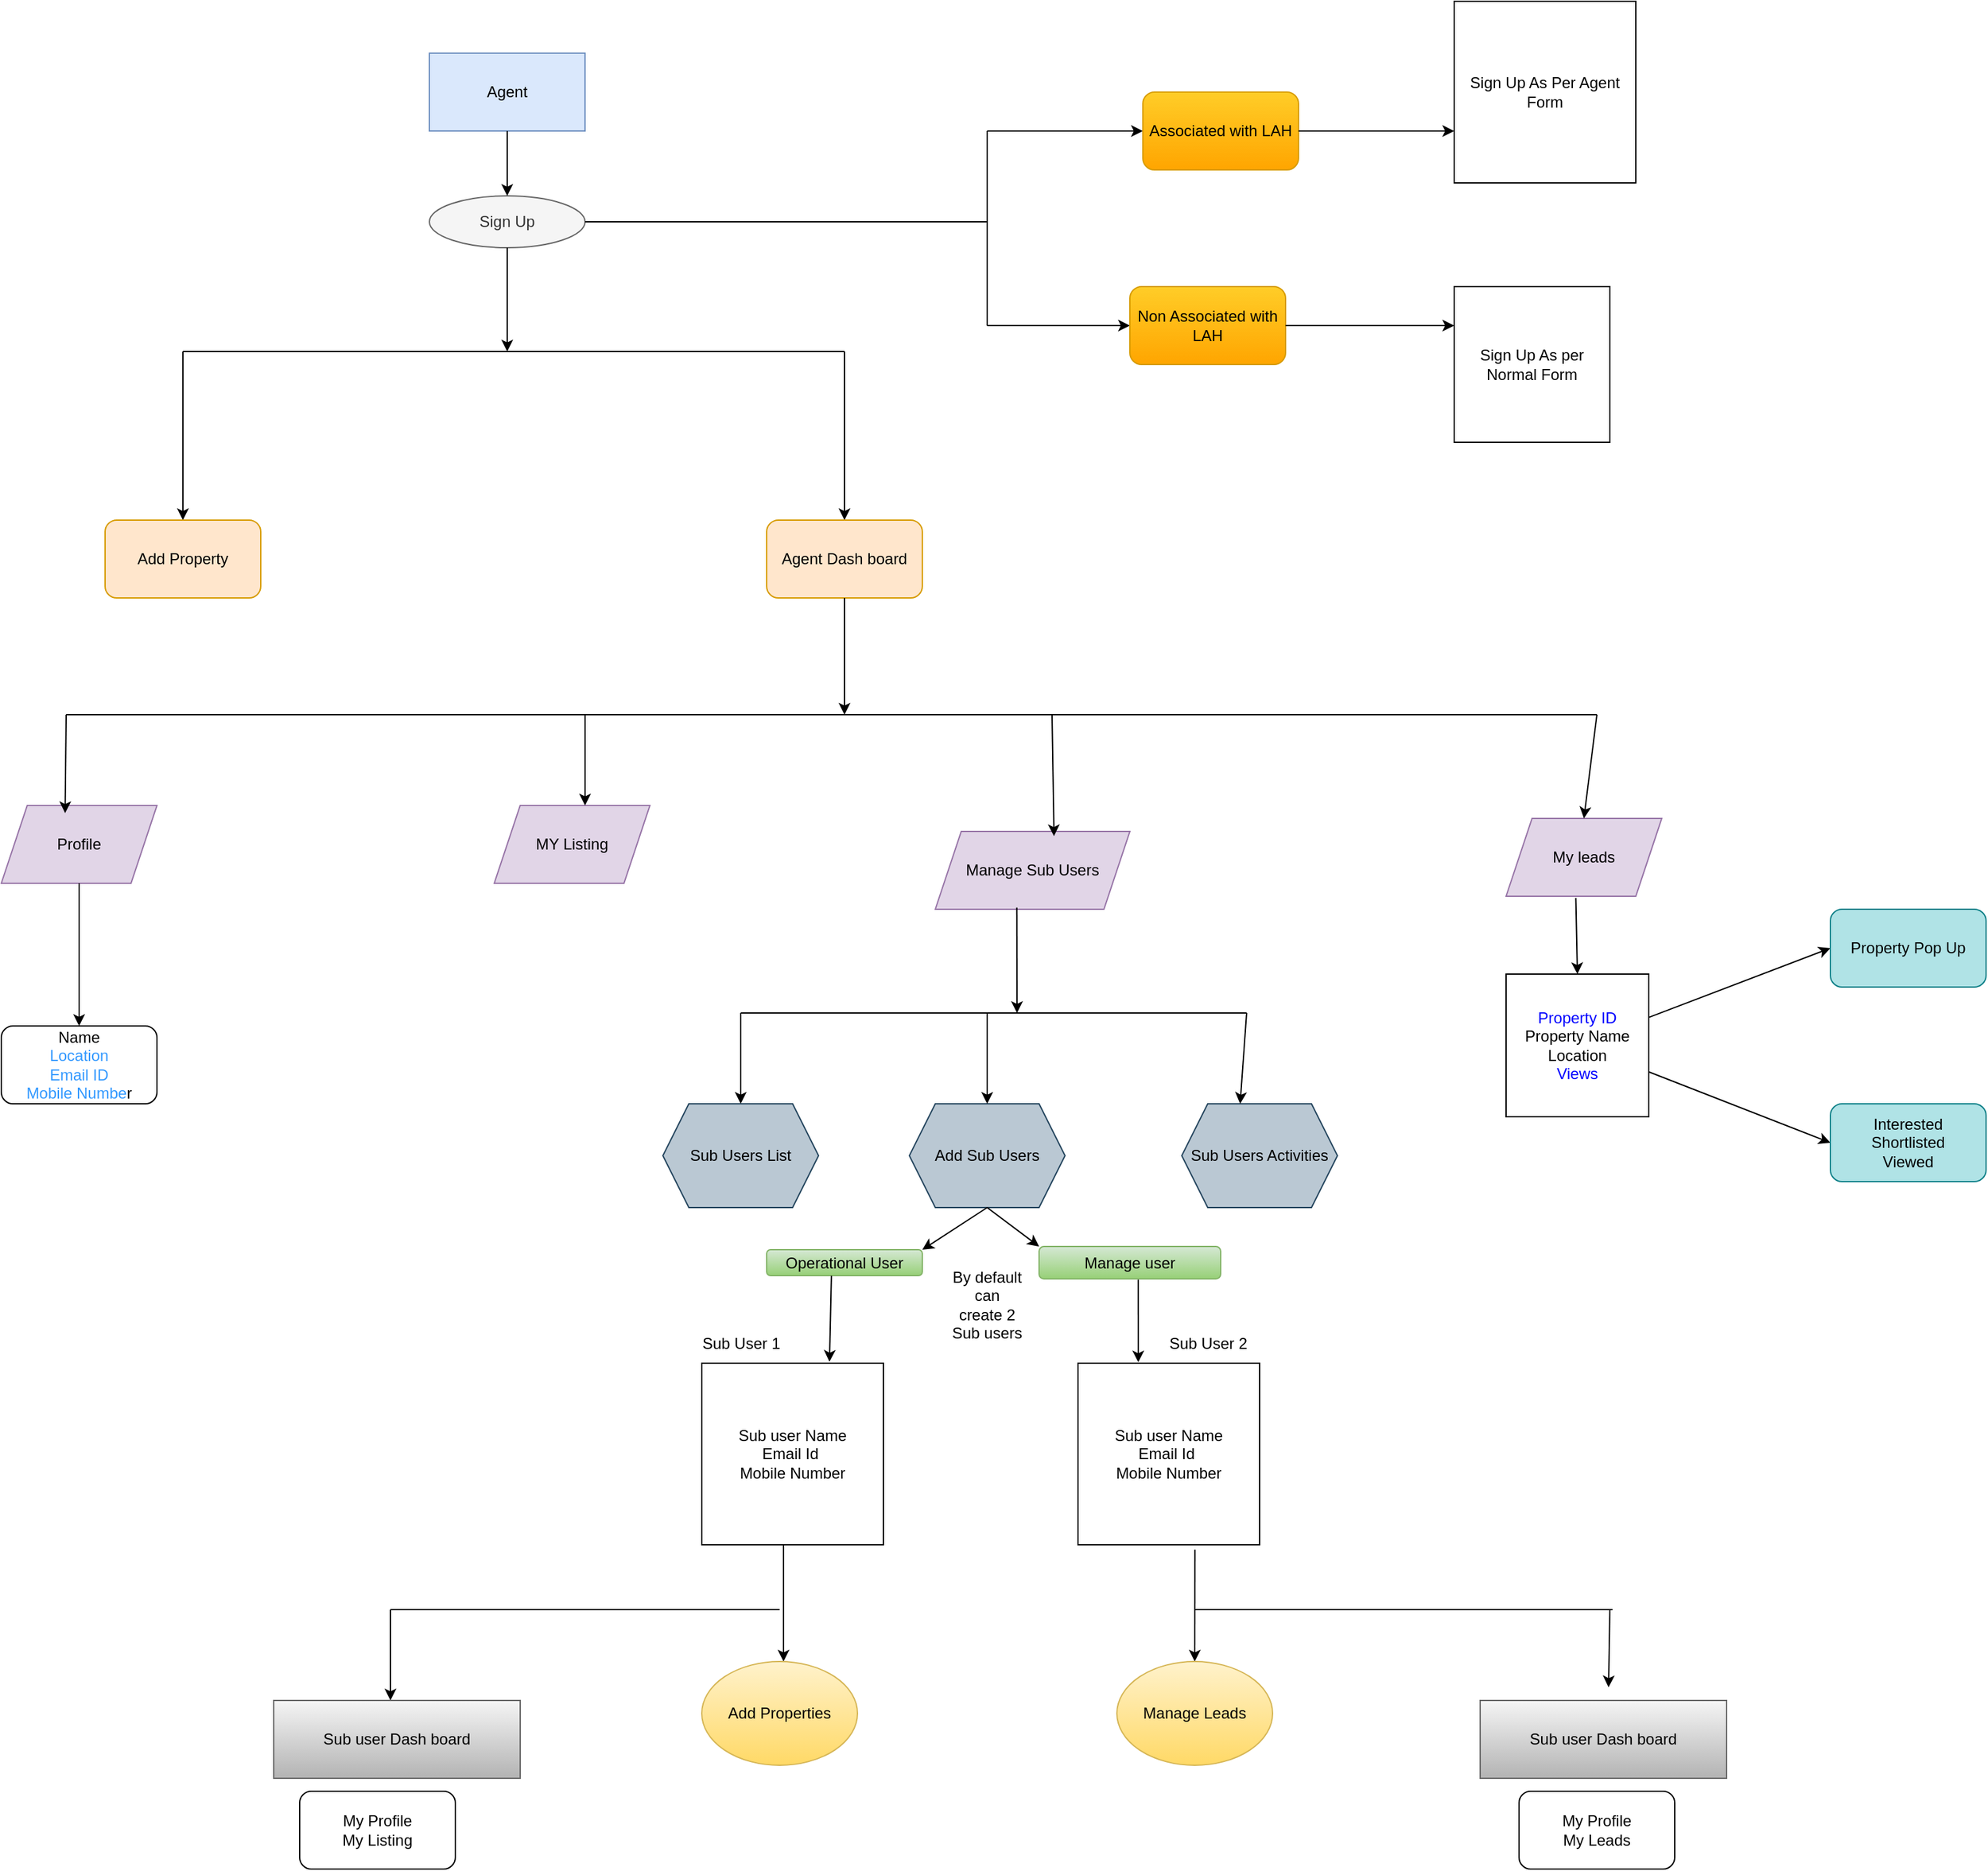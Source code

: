<mxfile version="22.1.2" type="github">
  <diagram name="Page-1" id="WqUCA5Bx61C6o2IBVrmp">
    <mxGraphModel dx="2269" dy="1326" grid="1" gridSize="10" guides="1" tooltips="1" connect="1" arrows="1" fold="1" page="1" pageScale="1" pageWidth="850" pageHeight="1100" math="0" shadow="0">
      <root>
        <mxCell id="0" />
        <mxCell id="1" parent="0" />
        <mxCell id="Q25Uf2xQDVOAYJ2hmvZL-1" value="Agent" style="rounded=0;whiteSpace=wrap;html=1;fillColor=#dae8fc;strokeColor=#6c8ebf;" vertex="1" parent="1">
          <mxGeometry x="350" y="180" width="120" height="60" as="geometry" />
        </mxCell>
        <mxCell id="Q25Uf2xQDVOAYJ2hmvZL-3" value="" style="endArrow=none;html=1;rounded=0;" edge="1" parent="1">
          <mxGeometry width="50" height="50" relative="1" as="geometry">
            <mxPoint x="670" y="410" as="sourcePoint" />
            <mxPoint x="410" y="410" as="targetPoint" />
          </mxGeometry>
        </mxCell>
        <mxCell id="Q25Uf2xQDVOAYJ2hmvZL-4" value="" style="endArrow=none;html=1;rounded=0;" edge="1" parent="1">
          <mxGeometry width="50" height="50" relative="1" as="geometry">
            <mxPoint x="160" y="410" as="sourcePoint" />
            <mxPoint x="410" y="410" as="targetPoint" />
          </mxGeometry>
        </mxCell>
        <mxCell id="Q25Uf2xQDVOAYJ2hmvZL-7" value="" style="endArrow=classic;html=1;rounded=0;" edge="1" parent="1">
          <mxGeometry width="50" height="50" relative="1" as="geometry">
            <mxPoint x="160" y="410" as="sourcePoint" />
            <mxPoint x="160" y="540" as="targetPoint" />
          </mxGeometry>
        </mxCell>
        <mxCell id="Q25Uf2xQDVOAYJ2hmvZL-8" value="" style="endArrow=classic;html=1;rounded=0;" edge="1" parent="1">
          <mxGeometry width="50" height="50" relative="1" as="geometry">
            <mxPoint x="670" y="410" as="sourcePoint" />
            <mxPoint x="670" y="540" as="targetPoint" />
          </mxGeometry>
        </mxCell>
        <mxCell id="Q25Uf2xQDVOAYJ2hmvZL-9" value="Add Property" style="rounded=1;whiteSpace=wrap;html=1;fillColor=#ffe6cc;strokeColor=#d79b00;" vertex="1" parent="1">
          <mxGeometry x="100" y="540" width="120" height="60" as="geometry" />
        </mxCell>
        <mxCell id="Q25Uf2xQDVOAYJ2hmvZL-11" value="Sign Up" style="ellipse;whiteSpace=wrap;html=1;fillColor=#f5f5f5;fontColor=#333333;strokeColor=#666666;" vertex="1" parent="1">
          <mxGeometry x="350" y="290" width="120" height="40" as="geometry" />
        </mxCell>
        <mxCell id="Q25Uf2xQDVOAYJ2hmvZL-12" value="" style="endArrow=classic;html=1;rounded=0;exitX=0.5;exitY=1;exitDx=0;exitDy=0;entryX=0.5;entryY=0;entryDx=0;entryDy=0;" edge="1" parent="1" source="Q25Uf2xQDVOAYJ2hmvZL-1" target="Q25Uf2xQDVOAYJ2hmvZL-11">
          <mxGeometry width="50" height="50" relative="1" as="geometry">
            <mxPoint x="380" y="520" as="sourcePoint" />
            <mxPoint x="430" y="470" as="targetPoint" />
          </mxGeometry>
        </mxCell>
        <mxCell id="Q25Uf2xQDVOAYJ2hmvZL-13" value="" style="endArrow=classic;html=1;rounded=0;exitX=0.5;exitY=1;exitDx=0;exitDy=0;" edge="1" parent="1" source="Q25Uf2xQDVOAYJ2hmvZL-11">
          <mxGeometry width="50" height="50" relative="1" as="geometry">
            <mxPoint x="380" y="520" as="sourcePoint" />
            <mxPoint x="410" y="410" as="targetPoint" />
          </mxGeometry>
        </mxCell>
        <mxCell id="Q25Uf2xQDVOAYJ2hmvZL-15" value="Agent Dash board" style="rounded=1;whiteSpace=wrap;html=1;fillColor=#ffe6cc;strokeColor=#d79b00;" vertex="1" parent="1">
          <mxGeometry x="610" y="540" width="120" height="60" as="geometry" />
        </mxCell>
        <mxCell id="Q25Uf2xQDVOAYJ2hmvZL-16" value="" style="endArrow=classic;html=1;rounded=0;exitX=0.5;exitY=1;exitDx=0;exitDy=0;" edge="1" parent="1" source="Q25Uf2xQDVOAYJ2hmvZL-15">
          <mxGeometry width="50" height="50" relative="1" as="geometry">
            <mxPoint x="450" y="600" as="sourcePoint" />
            <mxPoint x="670" y="690" as="targetPoint" />
          </mxGeometry>
        </mxCell>
        <mxCell id="Q25Uf2xQDVOAYJ2hmvZL-17" value="" style="endArrow=none;html=1;rounded=0;" edge="1" parent="1">
          <mxGeometry width="50" height="50" relative="1" as="geometry">
            <mxPoint x="250" y="690" as="sourcePoint" />
            <mxPoint x="670" y="690" as="targetPoint" />
          </mxGeometry>
        </mxCell>
        <mxCell id="Q25Uf2xQDVOAYJ2hmvZL-18" value="" style="endArrow=none;html=1;rounded=0;" edge="1" parent="1">
          <mxGeometry width="50" height="50" relative="1" as="geometry">
            <mxPoint x="670" y="690" as="sourcePoint" />
            <mxPoint x="1150" y="690" as="targetPoint" />
          </mxGeometry>
        </mxCell>
        <mxCell id="Q25Uf2xQDVOAYJ2hmvZL-19" value="Profile" style="shape=parallelogram;perimeter=parallelogramPerimeter;whiteSpace=wrap;html=1;fixedSize=1;fillColor=#e1d5e7;strokeColor=#9673a6;" vertex="1" parent="1">
          <mxGeometry x="20" y="760" width="120" height="60" as="geometry" />
        </mxCell>
        <mxCell id="Q25Uf2xQDVOAYJ2hmvZL-20" value="MY Listing" style="shape=parallelogram;perimeter=parallelogramPerimeter;whiteSpace=wrap;html=1;fixedSize=1;fillColor=#e1d5e7;strokeColor=#9673a6;" vertex="1" parent="1">
          <mxGeometry x="400" y="760" width="120" height="60" as="geometry" />
        </mxCell>
        <mxCell id="Q25Uf2xQDVOAYJ2hmvZL-23" value="Manage Sub Users" style="shape=parallelogram;perimeter=parallelogramPerimeter;whiteSpace=wrap;html=1;fixedSize=1;fillColor=#e1d5e7;strokeColor=#9673a6;" vertex="1" parent="1">
          <mxGeometry x="740" y="780" width="150" height="60" as="geometry" />
        </mxCell>
        <mxCell id="Q25Uf2xQDVOAYJ2hmvZL-24" value="My leads" style="shape=parallelogram;perimeter=parallelogramPerimeter;whiteSpace=wrap;html=1;fixedSize=1;fillColor=#e1d5e7;strokeColor=#9673a6;" vertex="1" parent="1">
          <mxGeometry x="1180" y="770" width="120" height="60" as="geometry" />
        </mxCell>
        <mxCell id="Q25Uf2xQDVOAYJ2hmvZL-25" value="" style="endArrow=classic;html=1;rounded=0;exitX=0.419;exitY=0.98;exitDx=0;exitDy=0;exitPerimeter=0;" edge="1" parent="1" source="Q25Uf2xQDVOAYJ2hmvZL-23">
          <mxGeometry width="50" height="50" relative="1" as="geometry">
            <mxPoint x="560" y="900" as="sourcePoint" />
            <mxPoint x="803" y="920" as="targetPoint" />
          </mxGeometry>
        </mxCell>
        <mxCell id="Q25Uf2xQDVOAYJ2hmvZL-26" value="" style="endArrow=none;html=1;rounded=0;" edge="1" parent="1">
          <mxGeometry width="50" height="50" relative="1" as="geometry">
            <mxPoint x="590" y="920" as="sourcePoint" />
            <mxPoint x="790" y="920" as="targetPoint" />
          </mxGeometry>
        </mxCell>
        <mxCell id="Q25Uf2xQDVOAYJ2hmvZL-27" value="" style="endArrow=none;html=1;rounded=0;" edge="1" parent="1">
          <mxGeometry width="50" height="50" relative="1" as="geometry">
            <mxPoint x="980" y="920" as="sourcePoint" />
            <mxPoint x="790" y="920" as="targetPoint" />
          </mxGeometry>
        </mxCell>
        <mxCell id="Q25Uf2xQDVOAYJ2hmvZL-28" value="" style="endArrow=classic;html=1;rounded=0;" edge="1" parent="1">
          <mxGeometry width="50" height="50" relative="1" as="geometry">
            <mxPoint x="590" y="920" as="sourcePoint" />
            <mxPoint x="590" y="990" as="targetPoint" />
          </mxGeometry>
        </mxCell>
        <mxCell id="Q25Uf2xQDVOAYJ2hmvZL-29" value="Sub Users List" style="shape=hexagon;perimeter=hexagonPerimeter2;whiteSpace=wrap;html=1;fixedSize=1;fillColor=#bac8d3;strokeColor=#23445d;" vertex="1" parent="1">
          <mxGeometry x="530" y="990" width="120" height="80" as="geometry" />
        </mxCell>
        <mxCell id="Q25Uf2xQDVOAYJ2hmvZL-30" value="Add Sub Users" style="shape=hexagon;perimeter=hexagonPerimeter2;whiteSpace=wrap;html=1;fixedSize=1;fillColor=#bac8d3;strokeColor=#23445d;" vertex="1" parent="1">
          <mxGeometry x="720" y="990" width="120" height="80" as="geometry" />
        </mxCell>
        <mxCell id="Q25Uf2xQDVOAYJ2hmvZL-32" value="Sub Users Activities" style="shape=hexagon;perimeter=hexagonPerimeter2;whiteSpace=wrap;html=1;fixedSize=1;fillColor=#bac8d3;strokeColor=#23445d;" vertex="1" parent="1">
          <mxGeometry x="930" y="990" width="120" height="80" as="geometry" />
        </mxCell>
        <mxCell id="Q25Uf2xQDVOAYJ2hmvZL-35" value="" style="endArrow=classic;html=1;rounded=0;entryX=0.5;entryY=0;entryDx=0;entryDy=0;" edge="1" parent="1" target="Q25Uf2xQDVOAYJ2hmvZL-30">
          <mxGeometry width="50" height="50" relative="1" as="geometry">
            <mxPoint x="780" y="920" as="sourcePoint" />
            <mxPoint x="830" y="1150" as="targetPoint" />
          </mxGeometry>
        </mxCell>
        <mxCell id="Q25Uf2xQDVOAYJ2hmvZL-37" value="Sub user Name&lt;br&gt;Email Id&amp;nbsp;&lt;br&gt;Mobile Number" style="whiteSpace=wrap;html=1;aspect=fixed;" vertex="1" parent="1">
          <mxGeometry x="560" y="1190" width="140" height="140" as="geometry" />
        </mxCell>
        <mxCell id="Q25Uf2xQDVOAYJ2hmvZL-39" value="" style="endArrow=none;html=1;rounded=0;" edge="1" parent="1">
          <mxGeometry width="50" height="50" relative="1" as="geometry">
            <mxPoint x="1250" y="690" as="sourcePoint" />
            <mxPoint x="1150" y="690" as="targetPoint" />
          </mxGeometry>
        </mxCell>
        <mxCell id="Q25Uf2xQDVOAYJ2hmvZL-40" value="" style="endArrow=none;html=1;rounded=0;" edge="1" parent="1">
          <mxGeometry width="50" height="50" relative="1" as="geometry">
            <mxPoint x="70" y="690" as="sourcePoint" />
            <mxPoint x="250" y="690" as="targetPoint" />
          </mxGeometry>
        </mxCell>
        <mxCell id="Q25Uf2xQDVOAYJ2hmvZL-42" value="" style="endArrow=classic;html=1;rounded=0;entryX=0.41;entryY=0.098;entryDx=0;entryDy=0;entryPerimeter=0;" edge="1" parent="1" target="Q25Uf2xQDVOAYJ2hmvZL-19">
          <mxGeometry width="50" height="50" relative="1" as="geometry">
            <mxPoint x="70" y="690" as="sourcePoint" />
            <mxPoint x="230" y="890" as="targetPoint" />
          </mxGeometry>
        </mxCell>
        <mxCell id="Q25Uf2xQDVOAYJ2hmvZL-43" value="" style="endArrow=classic;html=1;rounded=0;" edge="1" parent="1">
          <mxGeometry width="50" height="50" relative="1" as="geometry">
            <mxPoint x="470" y="690" as="sourcePoint" />
            <mxPoint x="470" y="760" as="targetPoint" />
          </mxGeometry>
        </mxCell>
        <mxCell id="Q25Uf2xQDVOAYJ2hmvZL-44" value="" style="endArrow=classic;html=1;rounded=0;entryX=0.61;entryY=0.061;entryDx=0;entryDy=0;entryPerimeter=0;" edge="1" parent="1" target="Q25Uf2xQDVOAYJ2hmvZL-23">
          <mxGeometry width="50" height="50" relative="1" as="geometry">
            <mxPoint x="830" y="690" as="sourcePoint" />
            <mxPoint x="280" y="890" as="targetPoint" />
          </mxGeometry>
        </mxCell>
        <mxCell id="Q25Uf2xQDVOAYJ2hmvZL-45" value="" style="endArrow=classic;html=1;rounded=0;entryX=0.5;entryY=0;entryDx=0;entryDy=0;" edge="1" parent="1" target="Q25Uf2xQDVOAYJ2hmvZL-24">
          <mxGeometry width="50" height="50" relative="1" as="geometry">
            <mxPoint x="1250" y="690" as="sourcePoint" />
            <mxPoint x="800" y="890" as="targetPoint" />
          </mxGeometry>
        </mxCell>
        <mxCell id="Q25Uf2xQDVOAYJ2hmvZL-46" value="" style="endArrow=classic;html=1;rounded=0;entryX=0.375;entryY=0;entryDx=0;entryDy=0;" edge="1" parent="1" target="Q25Uf2xQDVOAYJ2hmvZL-32">
          <mxGeometry width="50" height="50" relative="1" as="geometry">
            <mxPoint x="980" y="920" as="sourcePoint" />
            <mxPoint x="800" y="960" as="targetPoint" />
          </mxGeometry>
        </mxCell>
        <mxCell id="Q25Uf2xQDVOAYJ2hmvZL-47" value="Sub user Name&lt;br&gt;Email Id&amp;nbsp;&lt;br&gt;Mobile Number" style="whiteSpace=wrap;html=1;aspect=fixed;" vertex="1" parent="1">
          <mxGeometry x="850" y="1190" width="140" height="140" as="geometry" />
        </mxCell>
        <mxCell id="Q25Uf2xQDVOAYJ2hmvZL-50" value="By default can&lt;br style=&quot;border-color: var(--border-color);&quot;&gt;&lt;span style=&quot;&quot;&gt;create 2 Sub users&lt;/span&gt;" style="text;html=1;strokeColor=none;fillColor=none;align=center;verticalAlign=middle;whiteSpace=wrap;rounded=0;" vertex="1" parent="1">
          <mxGeometry x="750" y="1130" width="60" height="30" as="geometry" />
        </mxCell>
        <mxCell id="Q25Uf2xQDVOAYJ2hmvZL-51" value="Sub User 1" style="text;html=1;align=center;verticalAlign=middle;resizable=0;points=[];autosize=1;strokeColor=none;fillColor=none;" vertex="1" parent="1">
          <mxGeometry x="550" y="1160" width="80" height="30" as="geometry" />
        </mxCell>
        <mxCell id="Q25Uf2xQDVOAYJ2hmvZL-52" value="Sub User 2" style="text;html=1;align=center;verticalAlign=middle;resizable=0;points=[];autosize=1;strokeColor=none;fillColor=none;" vertex="1" parent="1">
          <mxGeometry x="910" y="1160" width="80" height="30" as="geometry" />
        </mxCell>
        <mxCell id="Q25Uf2xQDVOAYJ2hmvZL-53" value="" style="endArrow=classic;html=1;rounded=0;exitX=0.45;exitY=0.997;exitDx=0;exitDy=0;exitPerimeter=0;" edge="1" parent="1" source="Q25Uf2xQDVOAYJ2hmvZL-37">
          <mxGeometry width="50" height="50" relative="1" as="geometry">
            <mxPoint x="560" y="1280" as="sourcePoint" />
            <mxPoint x="623" y="1420" as="targetPoint" />
          </mxGeometry>
        </mxCell>
        <mxCell id="Q25Uf2xQDVOAYJ2hmvZL-54" value="" style="endArrow=classic;html=1;rounded=0;exitX=0.644;exitY=1.027;exitDx=0;exitDy=0;exitPerimeter=0;" edge="1" parent="1" source="Q25Uf2xQDVOAYJ2hmvZL-47">
          <mxGeometry width="50" height="50" relative="1" as="geometry">
            <mxPoint x="560" y="1280" as="sourcePoint" />
            <mxPoint x="940" y="1420" as="targetPoint" />
          </mxGeometry>
        </mxCell>
        <mxCell id="Q25Uf2xQDVOAYJ2hmvZL-55" value="Add Properties" style="ellipse;whiteSpace=wrap;html=1;fillColor=#fff2cc;gradientColor=#ffd966;strokeColor=#d6b656;" vertex="1" parent="1">
          <mxGeometry x="560" y="1420" width="120" height="80" as="geometry" />
        </mxCell>
        <mxCell id="Q25Uf2xQDVOAYJ2hmvZL-56" value="Manage Leads" style="ellipse;whiteSpace=wrap;html=1;fillColor=#fff2cc;gradientColor=#ffd966;strokeColor=#d6b656;" vertex="1" parent="1">
          <mxGeometry x="880" y="1420" width="120" height="80" as="geometry" />
        </mxCell>
        <mxCell id="Q25Uf2xQDVOAYJ2hmvZL-57" value="&lt;font color=&quot;#0000ff&quot;&gt;Property ID&lt;/font&gt;&lt;br&gt;Property Name&lt;br&gt;Location&lt;br&gt;&lt;font color=&quot;#0000ff&quot;&gt;Views&lt;/font&gt;" style="whiteSpace=wrap;html=1;aspect=fixed;" vertex="1" parent="1">
          <mxGeometry x="1180" y="890" width="110" height="110" as="geometry" />
        </mxCell>
        <mxCell id="Q25Uf2xQDVOAYJ2hmvZL-58" value="" style="endArrow=classic;html=1;rounded=0;exitX=0.997;exitY=0.684;exitDx=0;exitDy=0;exitPerimeter=0;entryX=0;entryY=0.5;entryDx=0;entryDy=0;" edge="1" parent="1" source="Q25Uf2xQDVOAYJ2hmvZL-57" target="Q25Uf2xQDVOAYJ2hmvZL-61">
          <mxGeometry width="50" height="50" relative="1" as="geometry">
            <mxPoint x="1110" y="930" as="sourcePoint" />
            <mxPoint x="1430" y="965" as="targetPoint" />
          </mxGeometry>
        </mxCell>
        <mxCell id="Q25Uf2xQDVOAYJ2hmvZL-59" value="" style="endArrow=classic;html=1;rounded=0;exitX=0.999;exitY=0.304;exitDx=0;exitDy=0;exitPerimeter=0;entryX=0;entryY=0.5;entryDx=0;entryDy=0;" edge="1" parent="1" source="Q25Uf2xQDVOAYJ2hmvZL-57" target="Q25Uf2xQDVOAYJ2hmvZL-60">
          <mxGeometry width="50" height="50" relative="1" as="geometry">
            <mxPoint x="1300" y="960" as="sourcePoint" />
            <mxPoint x="1430" y="923" as="targetPoint" />
          </mxGeometry>
        </mxCell>
        <mxCell id="Q25Uf2xQDVOAYJ2hmvZL-60" value="Property Pop Up" style="rounded=1;whiteSpace=wrap;html=1;fillColor=#b0e3e6;strokeColor=#0e8088;" vertex="1" parent="1">
          <mxGeometry x="1430" y="840" width="120" height="60" as="geometry" />
        </mxCell>
        <mxCell id="Q25Uf2xQDVOAYJ2hmvZL-61" value="Interested&lt;br&gt;Shortlisted&lt;br&gt;Viewed" style="rounded=1;whiteSpace=wrap;html=1;fillColor=#b0e3e6;strokeColor=#0e8088;" vertex="1" parent="1">
          <mxGeometry x="1430" y="990" width="120" height="60" as="geometry" />
        </mxCell>
        <mxCell id="Q25Uf2xQDVOAYJ2hmvZL-62" value="" style="endArrow=classic;html=1;rounded=0;exitX=0.448;exitY=1.022;exitDx=0;exitDy=0;exitPerimeter=0;entryX=0.5;entryY=0;entryDx=0;entryDy=0;" edge="1" parent="1" source="Q25Uf2xQDVOAYJ2hmvZL-24" target="Q25Uf2xQDVOAYJ2hmvZL-57">
          <mxGeometry width="50" height="50" relative="1" as="geometry">
            <mxPoint x="1370" y="960" as="sourcePoint" />
            <mxPoint x="1420" y="910" as="targetPoint" />
          </mxGeometry>
        </mxCell>
        <mxCell id="Q25Uf2xQDVOAYJ2hmvZL-63" value="" style="endArrow=classic;html=1;rounded=0;exitX=0.5;exitY=1;exitDx=0;exitDy=0;" edge="1" parent="1" source="Q25Uf2xQDVOAYJ2hmvZL-19">
          <mxGeometry width="50" height="50" relative="1" as="geometry">
            <mxPoint x="300" y="1000" as="sourcePoint" />
            <mxPoint x="80" y="930" as="targetPoint" />
          </mxGeometry>
        </mxCell>
        <mxCell id="Q25Uf2xQDVOAYJ2hmvZL-64" value="Name&lt;br&gt;&lt;font color=&quot;#3399ff&quot;&gt;Location&lt;br&gt;Email ID&lt;br&gt;Mobile Numbe&lt;/font&gt;r" style="rounded=1;whiteSpace=wrap;html=1;" vertex="1" parent="1">
          <mxGeometry x="20" y="930" width="120" height="60" as="geometry" />
        </mxCell>
        <mxCell id="Q25Uf2xQDVOAYJ2hmvZL-65" value="" style="endArrow=none;html=1;rounded=0;" edge="1" parent="1">
          <mxGeometry width="50" height="50" relative="1" as="geometry">
            <mxPoint x="620" y="1380" as="sourcePoint" />
            <mxPoint x="320" y="1380" as="targetPoint" />
          </mxGeometry>
        </mxCell>
        <mxCell id="Q25Uf2xQDVOAYJ2hmvZL-66" value="" style="endArrow=classic;html=1;rounded=0;" edge="1" parent="1">
          <mxGeometry width="50" height="50" relative="1" as="geometry">
            <mxPoint x="320" y="1380" as="sourcePoint" />
            <mxPoint x="320" y="1450" as="targetPoint" />
          </mxGeometry>
        </mxCell>
        <mxCell id="Q25Uf2xQDVOAYJ2hmvZL-67" value="Sub user Dash board" style="rounded=0;whiteSpace=wrap;html=1;fillColor=#f5f5f5;gradientColor=#b3b3b3;strokeColor=#666666;" vertex="1" parent="1">
          <mxGeometry x="230" y="1450" width="190" height="60" as="geometry" />
        </mxCell>
        <mxCell id="Q25Uf2xQDVOAYJ2hmvZL-69" value="My Profile&lt;br&gt;My Listing" style="rounded=1;whiteSpace=wrap;html=1;" vertex="1" parent="1">
          <mxGeometry x="250" y="1520" width="120" height="60" as="geometry" />
        </mxCell>
        <mxCell id="Q25Uf2xQDVOAYJ2hmvZL-70" value="My Profile&lt;br&gt;My Leads" style="rounded=1;whiteSpace=wrap;html=1;" vertex="1" parent="1">
          <mxGeometry x="1190" y="1520" width="120" height="60" as="geometry" />
        </mxCell>
        <mxCell id="Q25Uf2xQDVOAYJ2hmvZL-72" value="Operational User" style="rounded=1;whiteSpace=wrap;html=1;fillColor=#d5e8d4;gradientColor=#97d077;strokeColor=#82b366;" vertex="1" parent="1">
          <mxGeometry x="610" y="1102.5" width="120" height="20" as="geometry" />
        </mxCell>
        <mxCell id="Q25Uf2xQDVOAYJ2hmvZL-74" value="Manage user" style="rounded=1;whiteSpace=wrap;html=1;fillColor=#d5e8d4;gradientColor=#97d077;strokeColor=#82b366;" vertex="1" parent="1">
          <mxGeometry x="820" y="1100" width="140" height="25" as="geometry" />
        </mxCell>
        <mxCell id="Q25Uf2xQDVOAYJ2hmvZL-75" value="" style="endArrow=classic;html=1;rounded=0;exitX=0.5;exitY=1;exitDx=0;exitDy=0;entryX=1;entryY=0;entryDx=0;entryDy=0;" edge="1" parent="1" source="Q25Uf2xQDVOAYJ2hmvZL-30" target="Q25Uf2xQDVOAYJ2hmvZL-72">
          <mxGeometry width="50" height="50" relative="1" as="geometry">
            <mxPoint x="710" y="1130" as="sourcePoint" />
            <mxPoint x="760" y="1080" as="targetPoint" />
          </mxGeometry>
        </mxCell>
        <mxCell id="Q25Uf2xQDVOAYJ2hmvZL-76" value="" style="endArrow=classic;html=1;rounded=0;entryX=0;entryY=0;entryDx=0;entryDy=0;" edge="1" parent="1" target="Q25Uf2xQDVOAYJ2hmvZL-74">
          <mxGeometry width="50" height="50" relative="1" as="geometry">
            <mxPoint x="780" y="1070" as="sourcePoint" />
            <mxPoint x="760" y="1080" as="targetPoint" />
          </mxGeometry>
        </mxCell>
        <mxCell id="Q25Uf2xQDVOAYJ2hmvZL-77" value="" style="endArrow=classic;html=1;rounded=0;exitX=0.416;exitY=1.008;exitDx=0;exitDy=0;exitPerimeter=0;entryX=0.703;entryY=-0.008;entryDx=0;entryDy=0;entryPerimeter=0;" edge="1" parent="1" source="Q25Uf2xQDVOAYJ2hmvZL-72" target="Q25Uf2xQDVOAYJ2hmvZL-37">
          <mxGeometry width="50" height="50" relative="1" as="geometry">
            <mxPoint x="710" y="1190" as="sourcePoint" />
            <mxPoint x="760" y="1140" as="targetPoint" />
          </mxGeometry>
        </mxCell>
        <mxCell id="Q25Uf2xQDVOAYJ2hmvZL-78" value="" style="endArrow=classic;html=1;rounded=0;exitX=0.546;exitY=1.025;exitDx=0;exitDy=0;exitPerimeter=0;entryX=0.332;entryY=-0.005;entryDx=0;entryDy=0;entryPerimeter=0;" edge="1" parent="1" source="Q25Uf2xQDVOAYJ2hmvZL-74" target="Q25Uf2xQDVOAYJ2hmvZL-47">
          <mxGeometry width="50" height="50" relative="1" as="geometry">
            <mxPoint x="710" y="1190" as="sourcePoint" />
            <mxPoint x="760" y="1140" as="targetPoint" />
          </mxGeometry>
        </mxCell>
        <mxCell id="Q25Uf2xQDVOAYJ2hmvZL-79" value="Sub user Dash board" style="rounded=0;whiteSpace=wrap;html=1;fillColor=#f5f5f5;gradientColor=#b3b3b3;strokeColor=#666666;" vertex="1" parent="1">
          <mxGeometry x="1160" y="1450" width="190" height="60" as="geometry" />
        </mxCell>
        <mxCell id="Q25Uf2xQDVOAYJ2hmvZL-85" value="" style="endArrow=none;html=1;rounded=0;" edge="1" parent="1">
          <mxGeometry width="50" height="50" relative="1" as="geometry">
            <mxPoint x="940" y="1380" as="sourcePoint" />
            <mxPoint x="1262.051" y="1380" as="targetPoint" />
          </mxGeometry>
        </mxCell>
        <mxCell id="Q25Uf2xQDVOAYJ2hmvZL-86" value="" style="endArrow=classic;html=1;rounded=0;entryX=0.521;entryY=-0.169;entryDx=0;entryDy=0;entryPerimeter=0;" edge="1" parent="1" target="Q25Uf2xQDVOAYJ2hmvZL-79">
          <mxGeometry width="50" height="50" relative="1" as="geometry">
            <mxPoint x="1260" y="1380" as="sourcePoint" />
            <mxPoint x="830" y="1270" as="targetPoint" />
          </mxGeometry>
        </mxCell>
        <mxCell id="Q25Uf2xQDVOAYJ2hmvZL-89" value="" style="endArrow=none;html=1;rounded=0;exitX=1;exitY=0.5;exitDx=0;exitDy=0;" edge="1" parent="1" source="Q25Uf2xQDVOAYJ2hmvZL-11">
          <mxGeometry width="50" height="50" relative="1" as="geometry">
            <mxPoint x="640" y="440" as="sourcePoint" />
            <mxPoint x="780" y="310" as="targetPoint" />
          </mxGeometry>
        </mxCell>
        <mxCell id="Q25Uf2xQDVOAYJ2hmvZL-90" value="" style="endArrow=none;html=1;rounded=0;" edge="1" parent="1">
          <mxGeometry width="50" height="50" relative="1" as="geometry">
            <mxPoint x="780" y="240" as="sourcePoint" />
            <mxPoint x="780" y="390" as="targetPoint" />
          </mxGeometry>
        </mxCell>
        <mxCell id="Q25Uf2xQDVOAYJ2hmvZL-91" value="" style="endArrow=classic;html=1;rounded=0;" edge="1" parent="1">
          <mxGeometry width="50" height="50" relative="1" as="geometry">
            <mxPoint x="780" y="240" as="sourcePoint" />
            <mxPoint x="900" y="240" as="targetPoint" />
          </mxGeometry>
        </mxCell>
        <mxCell id="Q25Uf2xQDVOAYJ2hmvZL-92" value="" style="endArrow=classic;html=1;rounded=0;" edge="1" parent="1">
          <mxGeometry width="50" height="50" relative="1" as="geometry">
            <mxPoint x="780" y="390" as="sourcePoint" />
            <mxPoint x="890" y="390" as="targetPoint" />
          </mxGeometry>
        </mxCell>
        <mxCell id="Q25Uf2xQDVOAYJ2hmvZL-93" value="Associated with LAH" style="rounded=1;whiteSpace=wrap;html=1;fillColor=#ffcd28;gradientColor=#ffa500;strokeColor=#d79b00;" vertex="1" parent="1">
          <mxGeometry x="900" y="210" width="120" height="60" as="geometry" />
        </mxCell>
        <mxCell id="Q25Uf2xQDVOAYJ2hmvZL-94" value="Non Associated with LAH" style="rounded=1;whiteSpace=wrap;html=1;fillColor=#ffcd28;gradientColor=#ffa500;strokeColor=#d79b00;" vertex="1" parent="1">
          <mxGeometry x="890" y="360" width="120" height="60" as="geometry" />
        </mxCell>
        <mxCell id="Q25Uf2xQDVOAYJ2hmvZL-95" value="" style="endArrow=classic;html=1;rounded=0;exitX=1;exitY=0.5;exitDx=0;exitDy=0;" edge="1" parent="1" source="Q25Uf2xQDVOAYJ2hmvZL-93">
          <mxGeometry width="50" height="50" relative="1" as="geometry">
            <mxPoint x="640" y="440" as="sourcePoint" />
            <mxPoint x="1140" y="240" as="targetPoint" />
          </mxGeometry>
        </mxCell>
        <mxCell id="Q25Uf2xQDVOAYJ2hmvZL-96" value="" style="endArrow=classic;html=1;rounded=0;exitX=1;exitY=0.5;exitDx=0;exitDy=0;" edge="1" parent="1" source="Q25Uf2xQDVOAYJ2hmvZL-94">
          <mxGeometry width="50" height="50" relative="1" as="geometry">
            <mxPoint x="640" y="440" as="sourcePoint" />
            <mxPoint x="1140" y="390" as="targetPoint" />
          </mxGeometry>
        </mxCell>
        <mxCell id="Q25Uf2xQDVOAYJ2hmvZL-97" value="Sign Up As Per Agent Form" style="whiteSpace=wrap;html=1;aspect=fixed;" vertex="1" parent="1">
          <mxGeometry x="1140" y="140" width="140" height="140" as="geometry" />
        </mxCell>
        <mxCell id="Q25Uf2xQDVOAYJ2hmvZL-98" value="Sign Up As per Normal Form" style="whiteSpace=wrap;html=1;aspect=fixed;" vertex="1" parent="1">
          <mxGeometry x="1140" y="360" width="120" height="120" as="geometry" />
        </mxCell>
      </root>
    </mxGraphModel>
  </diagram>
</mxfile>
